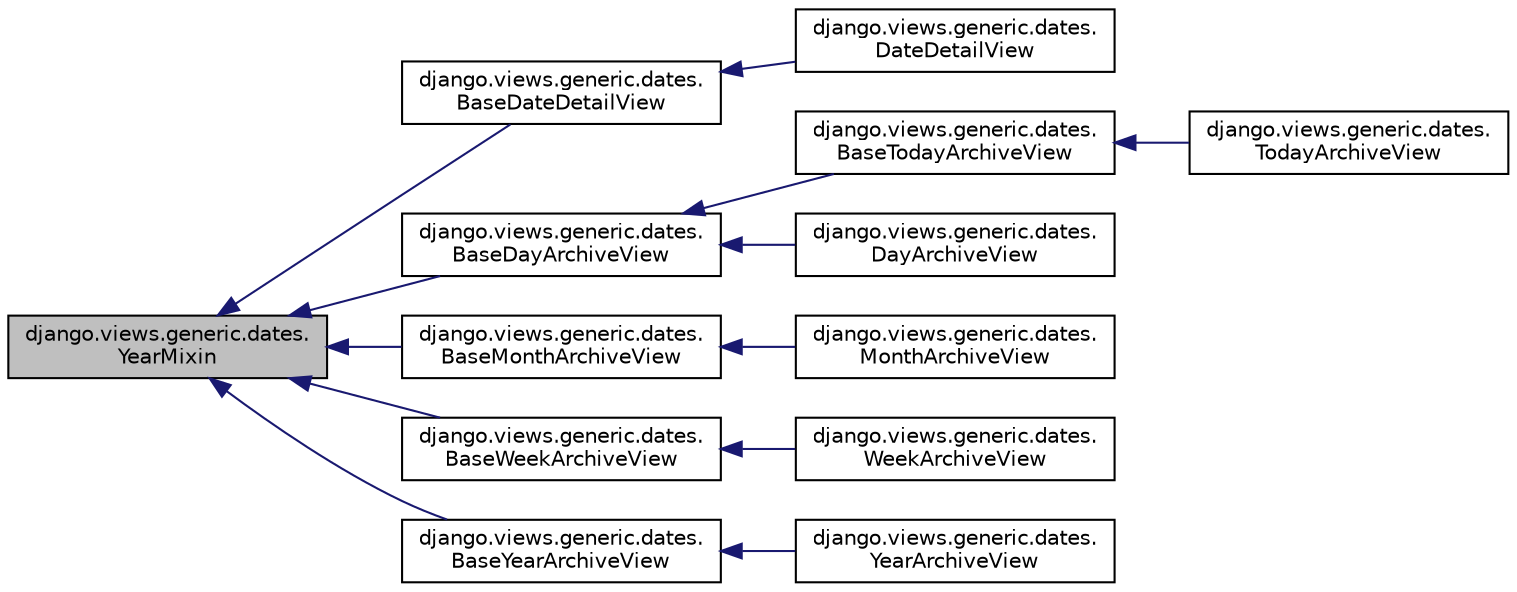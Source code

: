 digraph "django.views.generic.dates.YearMixin"
{
 // LATEX_PDF_SIZE
  edge [fontname="Helvetica",fontsize="10",labelfontname="Helvetica",labelfontsize="10"];
  node [fontname="Helvetica",fontsize="10",shape=record];
  rankdir="LR";
  Node1 [label="django.views.generic.dates.\lYearMixin",height=0.2,width=0.4,color="black", fillcolor="grey75", style="filled", fontcolor="black",tooltip=" "];
  Node1 -> Node2 [dir="back",color="midnightblue",fontsize="10",style="solid"];
  Node2 [label="django.views.generic.dates.\lBaseDateDetailView",height=0.2,width=0.4,color="black", fillcolor="white", style="filled",URL="$classdjango_1_1views_1_1generic_1_1dates_1_1_base_date_detail_view.html",tooltip=" "];
  Node2 -> Node3 [dir="back",color="midnightblue",fontsize="10",style="solid"];
  Node3 [label="django.views.generic.dates.\lDateDetailView",height=0.2,width=0.4,color="black", fillcolor="white", style="filled",URL="$classdjango_1_1views_1_1generic_1_1dates_1_1_date_detail_view.html",tooltip=" "];
  Node1 -> Node4 [dir="back",color="midnightblue",fontsize="10",style="solid"];
  Node4 [label="django.views.generic.dates.\lBaseDayArchiveView",height=0.2,width=0.4,color="black", fillcolor="white", style="filled",URL="$classdjango_1_1views_1_1generic_1_1dates_1_1_base_day_archive_view.html",tooltip=" "];
  Node4 -> Node5 [dir="back",color="midnightblue",fontsize="10",style="solid"];
  Node5 [label="django.views.generic.dates.\lBaseTodayArchiveView",height=0.2,width=0.4,color="black", fillcolor="white", style="filled",URL="$classdjango_1_1views_1_1generic_1_1dates_1_1_base_today_archive_view.html",tooltip=" "];
  Node5 -> Node6 [dir="back",color="midnightblue",fontsize="10",style="solid"];
  Node6 [label="django.views.generic.dates.\lTodayArchiveView",height=0.2,width=0.4,color="black", fillcolor="white", style="filled",URL="$classdjango_1_1views_1_1generic_1_1dates_1_1_today_archive_view.html",tooltip=" "];
  Node4 -> Node7 [dir="back",color="midnightblue",fontsize="10",style="solid"];
  Node7 [label="django.views.generic.dates.\lDayArchiveView",height=0.2,width=0.4,color="black", fillcolor="white", style="filled",URL="$classdjango_1_1views_1_1generic_1_1dates_1_1_day_archive_view.html",tooltip=" "];
  Node1 -> Node8 [dir="back",color="midnightblue",fontsize="10",style="solid"];
  Node8 [label="django.views.generic.dates.\lBaseMonthArchiveView",height=0.2,width=0.4,color="black", fillcolor="white", style="filled",URL="$classdjango_1_1views_1_1generic_1_1dates_1_1_base_month_archive_view.html",tooltip=" "];
  Node8 -> Node9 [dir="back",color="midnightblue",fontsize="10",style="solid"];
  Node9 [label="django.views.generic.dates.\lMonthArchiveView",height=0.2,width=0.4,color="black", fillcolor="white", style="filled",URL="$classdjango_1_1views_1_1generic_1_1dates_1_1_month_archive_view.html",tooltip=" "];
  Node1 -> Node10 [dir="back",color="midnightblue",fontsize="10",style="solid"];
  Node10 [label="django.views.generic.dates.\lBaseWeekArchiveView",height=0.2,width=0.4,color="black", fillcolor="white", style="filled",URL="$classdjango_1_1views_1_1generic_1_1dates_1_1_base_week_archive_view.html",tooltip=" "];
  Node10 -> Node11 [dir="back",color="midnightblue",fontsize="10",style="solid"];
  Node11 [label="django.views.generic.dates.\lWeekArchiveView",height=0.2,width=0.4,color="black", fillcolor="white", style="filled",URL="$classdjango_1_1views_1_1generic_1_1dates_1_1_week_archive_view.html",tooltip=" "];
  Node1 -> Node12 [dir="back",color="midnightblue",fontsize="10",style="solid"];
  Node12 [label="django.views.generic.dates.\lBaseYearArchiveView",height=0.2,width=0.4,color="black", fillcolor="white", style="filled",URL="$classdjango_1_1views_1_1generic_1_1dates_1_1_base_year_archive_view.html",tooltip=" "];
  Node12 -> Node13 [dir="back",color="midnightblue",fontsize="10",style="solid"];
  Node13 [label="django.views.generic.dates.\lYearArchiveView",height=0.2,width=0.4,color="black", fillcolor="white", style="filled",URL="$classdjango_1_1views_1_1generic_1_1dates_1_1_year_archive_view.html",tooltip=" "];
}
